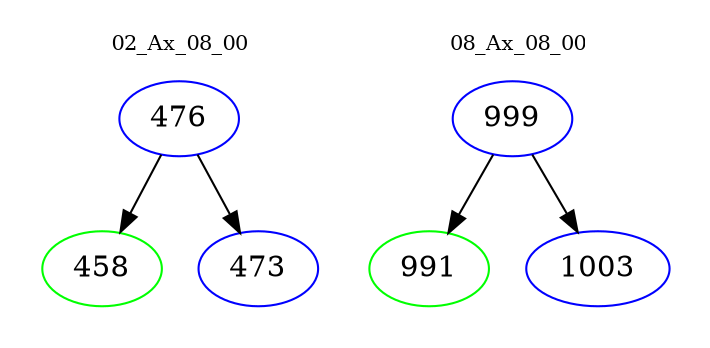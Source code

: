 digraph{
subgraph cluster_0 {
color = white
label = "02_Ax_08_00";
fontsize=10;
T0_476 [label="476", color="blue"]
T0_476 -> T0_458 [color="black"]
T0_458 [label="458", color="green"]
T0_476 -> T0_473 [color="black"]
T0_473 [label="473", color="blue"]
}
subgraph cluster_1 {
color = white
label = "08_Ax_08_00";
fontsize=10;
T1_999 [label="999", color="blue"]
T1_999 -> T1_991 [color="black"]
T1_991 [label="991", color="green"]
T1_999 -> T1_1003 [color="black"]
T1_1003 [label="1003", color="blue"]
}
}
